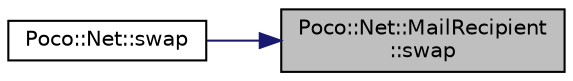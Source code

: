 digraph "Poco::Net::MailRecipient::swap"
{
 // LATEX_PDF_SIZE
  edge [fontname="Helvetica",fontsize="10",labelfontname="Helvetica",labelfontsize="10"];
  node [fontname="Helvetica",fontsize="10",shape=record];
  rankdir="RL";
  Node1 [label="Poco::Net::MailRecipient\l::swap",height=0.2,width=0.4,color="black", fillcolor="grey75", style="filled", fontcolor="black",tooltip="Assigns another recipient."];
  Node1 -> Node2 [dir="back",color="midnightblue",fontsize="10",style="solid"];
  Node2 [label="Poco::Net::swap",height=0.2,width=0.4,color="black", fillcolor="white", style="filled",URL="$namespacePoco_1_1Net.html#a517122018f2be1862e37f20018e1f9ae",tooltip=" "];
}
